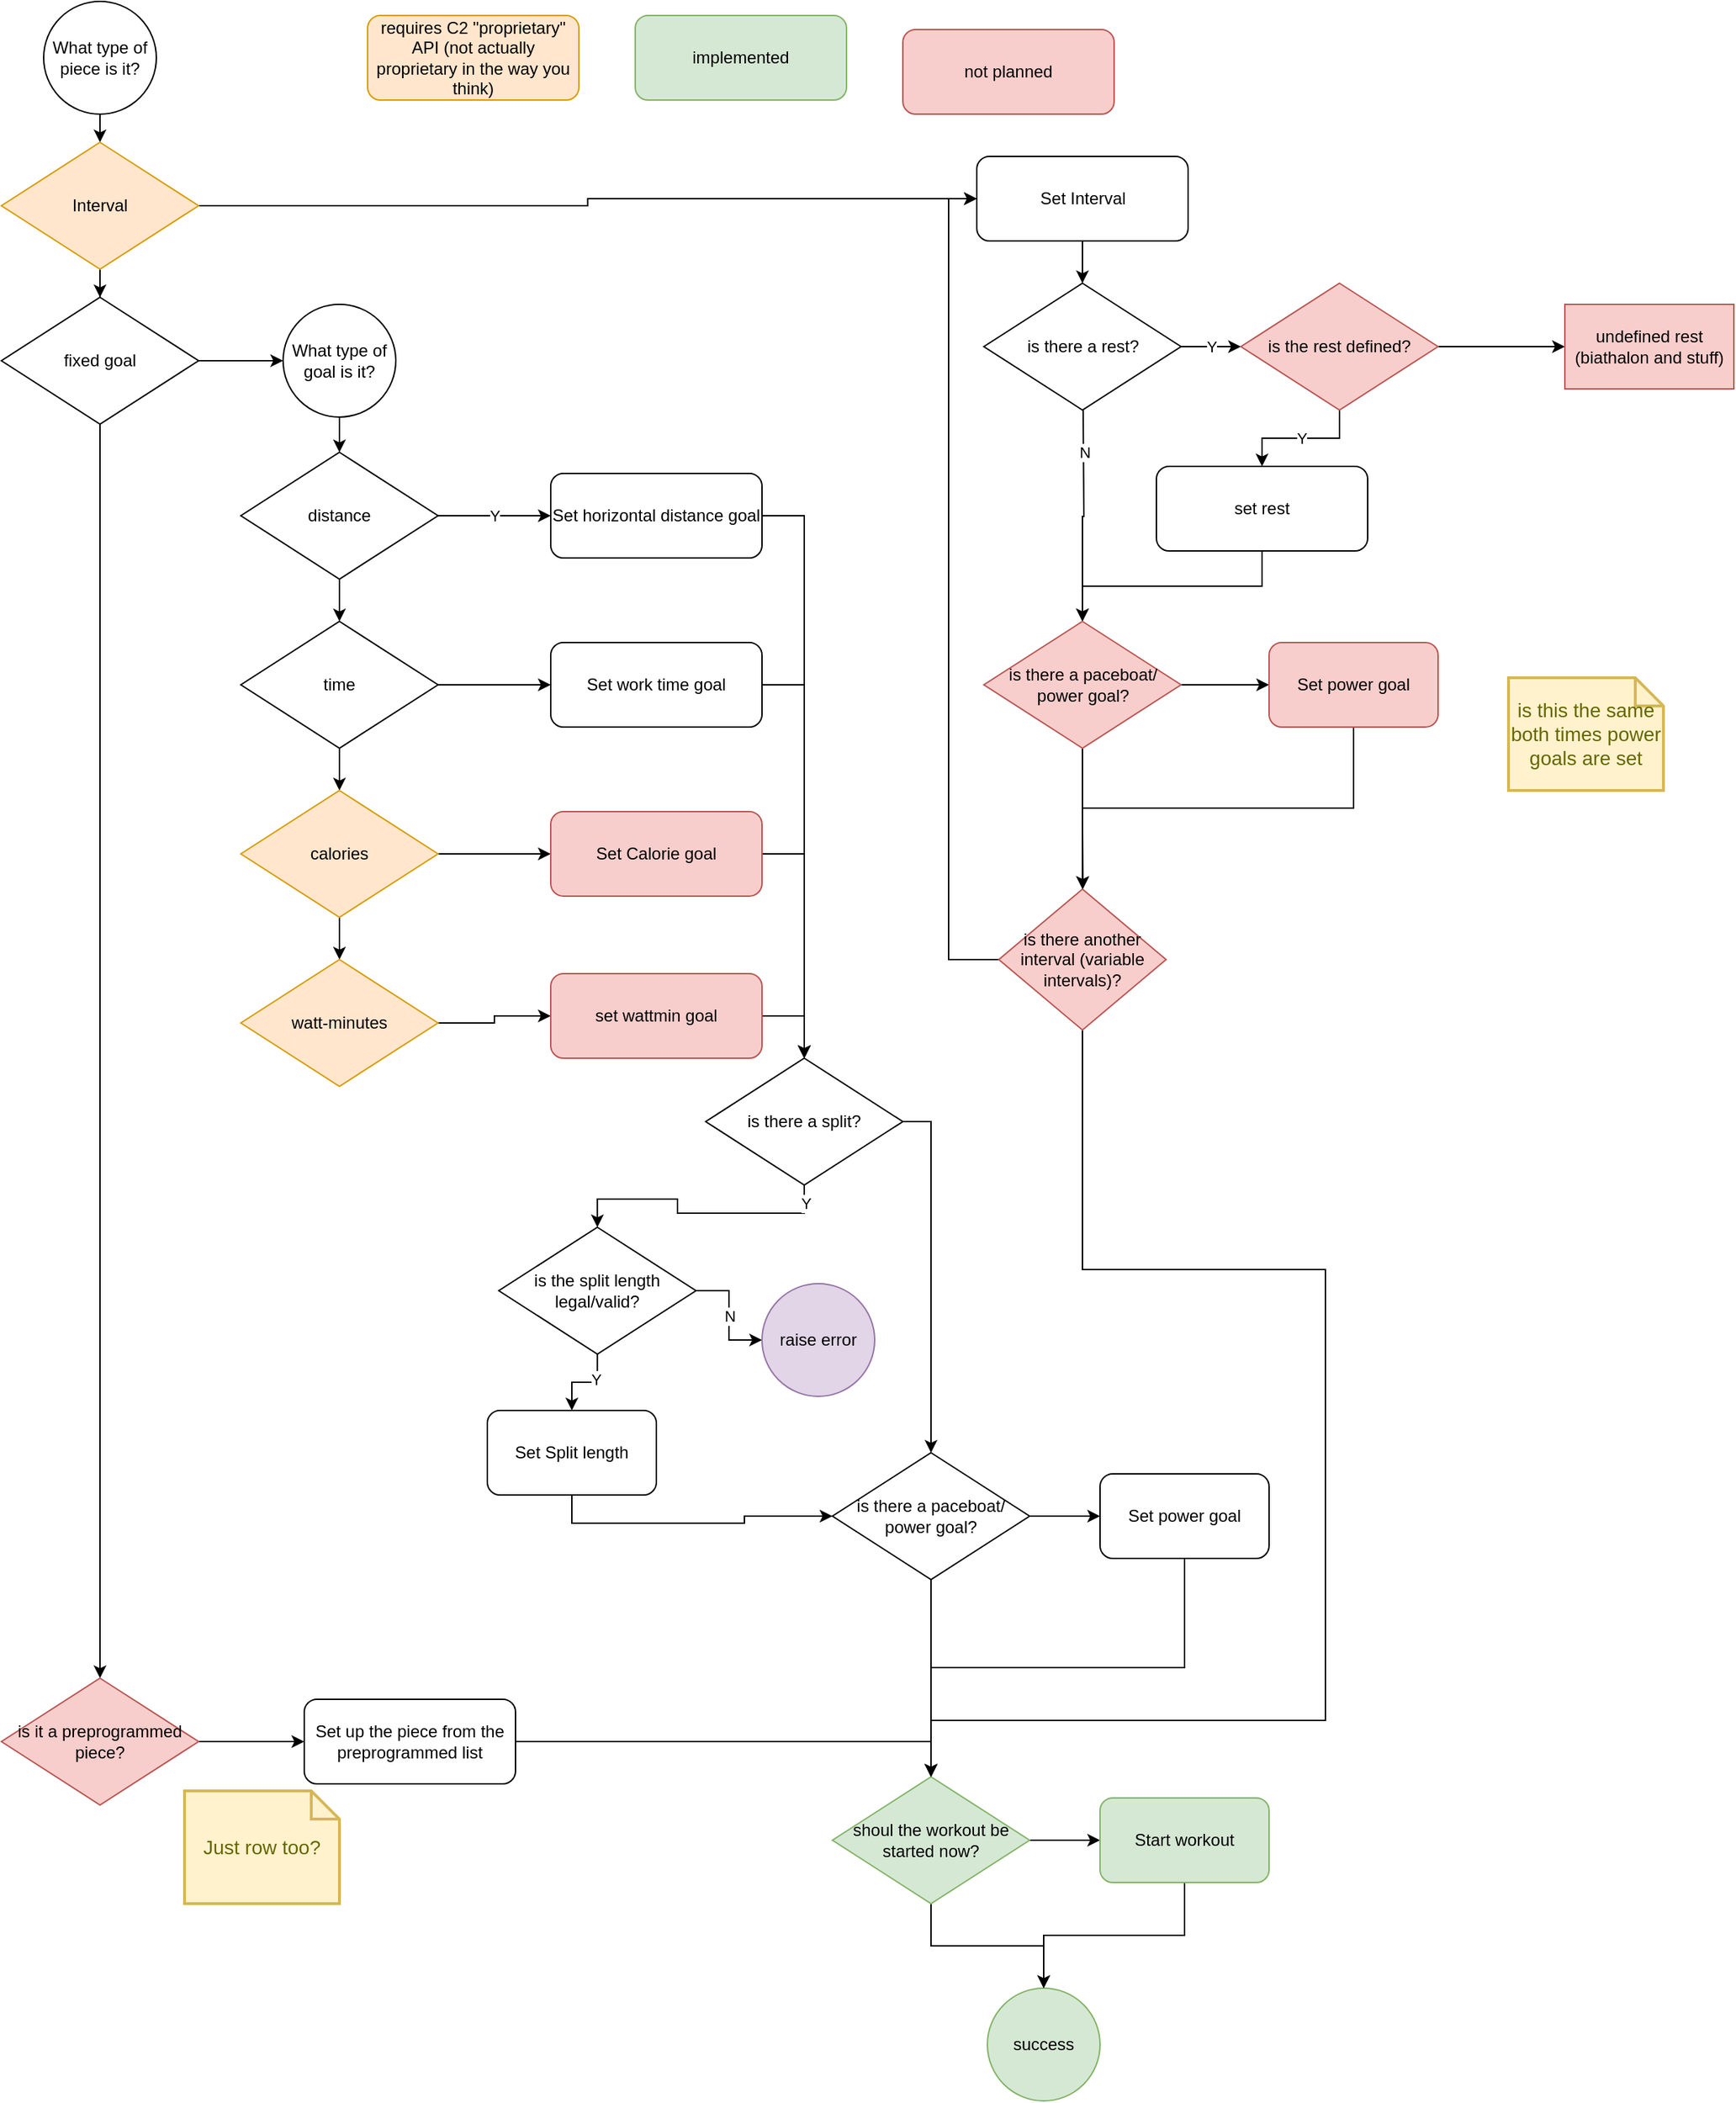 <mxfile compressed="false" version="15.4.0" type="device">
  <diagram id="YCDOuJI4Y9eSO88ZxPCR" name="Workout Setup">
    <mxGraphModel dx="1574" dy="1216" grid="1" gridSize="10" guides="1" tooltips="1" connect="1" arrows="1" fold="1" page="1" pageScale="1" pageWidth="850" pageHeight="1100" math="0" shadow="0">
      <root>
        <mxCell id="cu3RjYfwIwkxcJE8TeZc-0" />
        <mxCell id="cu3RjYfwIwkxcJE8TeZc-1" parent="cu3RjYfwIwkxcJE8TeZc-0" />
        <mxCell id="cu3RjYfwIwkxcJE8TeZc-12" value="" style="edgeStyle=orthogonalEdgeStyle;rounded=0;orthogonalLoop=1;jettySize=auto;html=1;exitX=1;exitY=0.5;exitDx=0;exitDy=0;entryX=0.5;entryY=0;entryDx=0;entryDy=0;" parent="cu3RjYfwIwkxcJE8TeZc-1" source="cu3RjYfwIwkxcJE8TeZc-3" target="cu3RjYfwIwkxcJE8TeZc-45" edge="1">
          <mxGeometry relative="1" as="geometry">
            <mxPoint x="640" y="510" as="targetPoint" />
          </mxGeometry>
        </mxCell>
        <mxCell id="cu3RjYfwIwkxcJE8TeZc-3" value="Set horizontal distance goal" style="rounded=1;whiteSpace=wrap;html=1;" parent="cu3RjYfwIwkxcJE8TeZc-1" vertex="1">
          <mxGeometry x="450" y="365" width="150" height="60" as="geometry" />
        </mxCell>
        <mxCell id="cu3RjYfwIwkxcJE8TeZc-8" value="Y" style="edgeStyle=orthogonalEdgeStyle;rounded=0;orthogonalLoop=1;jettySize=auto;html=1;exitX=1;exitY=0.5;exitDx=0;exitDy=0;entryX=0;entryY=0.5;entryDx=0;entryDy=0;" parent="cu3RjYfwIwkxcJE8TeZc-1" source="cu3RjYfwIwkxcJE8TeZc-6" target="cu3RjYfwIwkxcJE8TeZc-3" edge="1">
          <mxGeometry relative="1" as="geometry" />
        </mxCell>
        <mxCell id="cu3RjYfwIwkxcJE8TeZc-10" value="" style="edgeStyle=orthogonalEdgeStyle;rounded=0;orthogonalLoop=1;jettySize=auto;html=1;" parent="cu3RjYfwIwkxcJE8TeZc-1" source="cu3RjYfwIwkxcJE8TeZc-6" target="cu3RjYfwIwkxcJE8TeZc-9" edge="1">
          <mxGeometry relative="1" as="geometry" />
        </mxCell>
        <mxCell id="cu3RjYfwIwkxcJE8TeZc-6" value="distance" style="rhombus;whiteSpace=wrap;html=1;" parent="cu3RjYfwIwkxcJE8TeZc-1" vertex="1">
          <mxGeometry x="230" y="350" width="140" height="90" as="geometry" />
        </mxCell>
        <mxCell id="cu3RjYfwIwkxcJE8TeZc-20" style="edgeStyle=orthogonalEdgeStyle;rounded=0;orthogonalLoop=1;jettySize=auto;html=1;exitX=1;exitY=0.5;exitDx=0;exitDy=0;entryX=0.5;entryY=0;entryDx=0;entryDy=0;" parent="cu3RjYfwIwkxcJE8TeZc-1" source="cu3RjYfwIwkxcJE8TeZc-13" target="cu3RjYfwIwkxcJE8TeZc-45" edge="1">
          <mxGeometry relative="1" as="geometry">
            <mxPoint x="640" y="570" as="targetPoint" />
          </mxGeometry>
        </mxCell>
        <mxCell id="cu3RjYfwIwkxcJE8TeZc-13" value="Set work time goal" style="rounded=1;whiteSpace=wrap;html=1;" parent="cu3RjYfwIwkxcJE8TeZc-1" vertex="1">
          <mxGeometry x="450" y="485" width="150" height="60" as="geometry" />
        </mxCell>
        <mxCell id="cu3RjYfwIwkxcJE8TeZc-14" style="edgeStyle=orthogonalEdgeStyle;rounded=0;orthogonalLoop=1;jettySize=auto;html=1;exitX=1;exitY=0.5;exitDx=0;exitDy=0;entryX=0;entryY=0.5;entryDx=0;entryDy=0;" parent="cu3RjYfwIwkxcJE8TeZc-1" source="cu3RjYfwIwkxcJE8TeZc-9" target="cu3RjYfwIwkxcJE8TeZc-13" edge="1">
          <mxGeometry relative="1" as="geometry" />
        </mxCell>
        <mxCell id="cu3RjYfwIwkxcJE8TeZc-78" style="edgeStyle=orthogonalEdgeStyle;rounded=0;orthogonalLoop=1;jettySize=auto;html=1;exitX=0.5;exitY=1;exitDx=0;exitDy=0;" parent="cu3RjYfwIwkxcJE8TeZc-1" source="cu3RjYfwIwkxcJE8TeZc-9" target="cu3RjYfwIwkxcJE8TeZc-58" edge="1">
          <mxGeometry relative="1" as="geometry" />
        </mxCell>
        <mxCell id="cu3RjYfwIwkxcJE8TeZc-9" value="time" style="rhombus;whiteSpace=wrap;html=1;" parent="cu3RjYfwIwkxcJE8TeZc-1" vertex="1">
          <mxGeometry x="230" y="470" width="140" height="90" as="geometry" />
        </mxCell>
        <mxCell id="cu3RjYfwIwkxcJE8TeZc-103" value="Y" style="edgeStyle=orthogonalEdgeStyle;rounded=0;orthogonalLoop=1;jettySize=auto;html=1;exitX=1;exitY=0.5;exitDx=0;exitDy=0;" parent="cu3RjYfwIwkxcJE8TeZc-1" source="cu3RjYfwIwkxcJE8TeZc-29" target="Cdok3X67oY4GE3mbUe2_-1" edge="1">
          <mxGeometry relative="1" as="geometry" />
        </mxCell>
        <mxCell id="cu3RjYfwIwkxcJE8TeZc-113" style="edgeStyle=orthogonalEdgeStyle;rounded=0;orthogonalLoop=1;jettySize=auto;html=1;entryX=0.5;entryY=0;entryDx=0;entryDy=0;" parent="cu3RjYfwIwkxcJE8TeZc-1" target="cu3RjYfwIwkxcJE8TeZc-110" edge="1">
          <mxGeometry relative="1" as="geometry">
            <mxPoint x="828" y="320" as="sourcePoint" />
          </mxGeometry>
        </mxCell>
        <mxCell id="cu3RjYfwIwkxcJE8TeZc-114" value="N" style="edgeLabel;html=1;align=center;verticalAlign=middle;resizable=0;points=[];" parent="cu3RjYfwIwkxcJE8TeZc-113" vertex="1" connectable="0">
          <mxGeometry x="-0.607" y="1" relative="1" as="geometry">
            <mxPoint as="offset" />
          </mxGeometry>
        </mxCell>
        <mxCell id="cu3RjYfwIwkxcJE8TeZc-29" value="is there a rest?" style="rhombus;whiteSpace=wrap;html=1;" parent="cu3RjYfwIwkxcJE8TeZc-1" vertex="1">
          <mxGeometry x="757.5" y="230" width="140" height="90" as="geometry" />
        </mxCell>
        <mxCell id="cu3RjYfwIwkxcJE8TeZc-105" style="edgeStyle=orthogonalEdgeStyle;rounded=0;orthogonalLoop=1;jettySize=auto;html=1;exitX=0.5;exitY=1;exitDx=0;exitDy=0;entryX=0.5;entryY=0;entryDx=0;entryDy=0;" parent="cu3RjYfwIwkxcJE8TeZc-1" source="cu3RjYfwIwkxcJE8TeZc-30" target="cu3RjYfwIwkxcJE8TeZc-110" edge="1">
          <mxGeometry relative="1" as="geometry" />
        </mxCell>
        <mxCell id="cu3RjYfwIwkxcJE8TeZc-30" value="set rest" style="rounded=1;whiteSpace=wrap;html=1;" parent="cu3RjYfwIwkxcJE8TeZc-1" vertex="1">
          <mxGeometry x="880" y="360" width="150" height="60" as="geometry" />
        </mxCell>
        <mxCell id="cu3RjYfwIwkxcJE8TeZc-42" style="edgeStyle=orthogonalEdgeStyle;rounded=0;orthogonalLoop=1;jettySize=auto;html=1;exitX=0.5;exitY=1;exitDx=0;exitDy=0;entryX=0.5;entryY=0;entryDx=0;entryDy=0;" parent="cu3RjYfwIwkxcJE8TeZc-1" source="cu3RjYfwIwkxcJE8TeZc-40" target="cu3RjYfwIwkxcJE8TeZc-41" edge="1">
          <mxGeometry relative="1" as="geometry" />
        </mxCell>
        <mxCell id="cu3RjYfwIwkxcJE8TeZc-40" value="&lt;span&gt;What type of piece is it?&lt;/span&gt;" style="ellipse;whiteSpace=wrap;html=1;aspect=fixed;fillColor=default;align=center;" parent="cu3RjYfwIwkxcJE8TeZc-1" vertex="1">
          <mxGeometry x="90" y="30" width="80" height="80" as="geometry" />
        </mxCell>
        <mxCell id="cu3RjYfwIwkxcJE8TeZc-44" value="" style="edgeStyle=orthogonalEdgeStyle;rounded=0;orthogonalLoop=1;jettySize=auto;html=1;" parent="cu3RjYfwIwkxcJE8TeZc-1" source="cu3RjYfwIwkxcJE8TeZc-41" target="cu3RjYfwIwkxcJE8TeZc-43" edge="1">
          <mxGeometry relative="1" as="geometry" />
        </mxCell>
        <mxCell id="cu3RjYfwIwkxcJE8TeZc-106" style="edgeStyle=orthogonalEdgeStyle;rounded=0;orthogonalLoop=1;jettySize=auto;html=1;exitX=1;exitY=0.5;exitDx=0;exitDy=0;entryX=0;entryY=0.5;entryDx=0;entryDy=0;" parent="cu3RjYfwIwkxcJE8TeZc-1" source="cu3RjYfwIwkxcJE8TeZc-41" target="cu3RjYfwIwkxcJE8TeZc-61" edge="1">
          <mxGeometry relative="1" as="geometry" />
        </mxCell>
        <mxCell id="cu3RjYfwIwkxcJE8TeZc-41" value="Interval" style="rhombus;whiteSpace=wrap;html=1;fillColor=#ffe6cc;strokeColor=#d79b00;" parent="cu3RjYfwIwkxcJE8TeZc-1" vertex="1">
          <mxGeometry x="60" y="130" width="140" height="90" as="geometry" />
        </mxCell>
        <mxCell id="cu3RjYfwIwkxcJE8TeZc-47" style="edgeStyle=orthogonalEdgeStyle;rounded=0;orthogonalLoop=1;jettySize=auto;html=1;exitX=0.5;exitY=1;exitDx=0;exitDy=0;entryX=0.5;entryY=0;entryDx=0;entryDy=0;" parent="cu3RjYfwIwkxcJE8TeZc-1" source="cu3RjYfwIwkxcJE8TeZc-43" target="cu3RjYfwIwkxcJE8TeZc-46" edge="1">
          <mxGeometry relative="1" as="geometry" />
        </mxCell>
        <mxCell id="cu3RjYfwIwkxcJE8TeZc-51" style="edgeStyle=orthogonalEdgeStyle;rounded=0;orthogonalLoop=1;jettySize=auto;html=1;exitX=1;exitY=0.5;exitDx=0;exitDy=0;entryX=0;entryY=0.5;entryDx=0;entryDy=0;" parent="cu3RjYfwIwkxcJE8TeZc-1" source="cu3RjYfwIwkxcJE8TeZc-43" target="cu3RjYfwIwkxcJE8TeZc-50" edge="1">
          <mxGeometry relative="1" as="geometry" />
        </mxCell>
        <mxCell id="cu3RjYfwIwkxcJE8TeZc-43" value="fixed goal" style="rhombus;whiteSpace=wrap;html=1;" parent="cu3RjYfwIwkxcJE8TeZc-1" vertex="1">
          <mxGeometry x="60" y="240" width="140" height="90" as="geometry" />
        </mxCell>
        <mxCell id="cu3RjYfwIwkxcJE8TeZc-89" style="edgeStyle=orthogonalEdgeStyle;rounded=0;orthogonalLoop=1;jettySize=auto;html=1;exitX=1;exitY=0.5;exitDx=0;exitDy=0;entryX=0.5;entryY=0;entryDx=0;entryDy=0;" parent="cu3RjYfwIwkxcJE8TeZc-1" source="cu3RjYfwIwkxcJE8TeZc-45" target="cu3RjYfwIwkxcJE8TeZc-62" edge="1">
          <mxGeometry relative="1" as="geometry" />
        </mxCell>
        <mxCell id="cu3RjYfwIwkxcJE8TeZc-90" style="edgeStyle=orthogonalEdgeStyle;rounded=0;orthogonalLoop=1;jettySize=auto;html=1;exitX=0.5;exitY=1;exitDx=0;exitDy=0;entryX=0.5;entryY=0;entryDx=0;entryDy=0;" parent="cu3RjYfwIwkxcJE8TeZc-1" source="cu3RjYfwIwkxcJE8TeZc-45" target="cu3RjYfwIwkxcJE8TeZc-87" edge="1">
          <mxGeometry relative="1" as="geometry" />
        </mxCell>
        <mxCell id="cu3RjYfwIwkxcJE8TeZc-108" value="Y" style="edgeLabel;html=1;align=center;verticalAlign=middle;resizable=0;points=[];" parent="cu3RjYfwIwkxcJE8TeZc-90" vertex="1" connectable="0">
          <mxGeometry x="-0.867" y="1" relative="1" as="geometry">
            <mxPoint as="offset" />
          </mxGeometry>
        </mxCell>
        <mxCell id="cu3RjYfwIwkxcJE8TeZc-45" value="is there a split?" style="rhombus;whiteSpace=wrap;html=1;" parent="cu3RjYfwIwkxcJE8TeZc-1" vertex="1">
          <mxGeometry x="560" y="780" width="140" height="90" as="geometry" />
        </mxCell>
        <mxCell id="cu3RjYfwIwkxcJE8TeZc-49" style="edgeStyle=orthogonalEdgeStyle;rounded=0;orthogonalLoop=1;jettySize=auto;html=1;exitX=1;exitY=0.5;exitDx=0;exitDy=0;entryX=0;entryY=0.5;entryDx=0;entryDy=0;" parent="cu3RjYfwIwkxcJE8TeZc-1" source="cu3RjYfwIwkxcJE8TeZc-46" target="cu3RjYfwIwkxcJE8TeZc-48" edge="1">
          <mxGeometry relative="1" as="geometry" />
        </mxCell>
        <mxCell id="cu3RjYfwIwkxcJE8TeZc-46" value="is it a preprogrammed piece?" style="rhombus;whiteSpace=wrap;html=1;fillColor=#f8cecc;strokeColor=#b85450;" parent="cu3RjYfwIwkxcJE8TeZc-1" vertex="1">
          <mxGeometry x="60" y="1220" width="140" height="90" as="geometry" />
        </mxCell>
        <mxCell id="cu3RjYfwIwkxcJE8TeZc-65" style="edgeStyle=orthogonalEdgeStyle;rounded=0;orthogonalLoop=1;jettySize=auto;html=1;exitX=1;exitY=0.5;exitDx=0;exitDy=0;entryX=0.5;entryY=0;entryDx=0;entryDy=0;" parent="cu3RjYfwIwkxcJE8TeZc-1" source="cu3RjYfwIwkxcJE8TeZc-48" target="cu3RjYfwIwkxcJE8TeZc-67" edge="1">
          <mxGeometry relative="1" as="geometry" />
        </mxCell>
        <mxCell id="cu3RjYfwIwkxcJE8TeZc-48" value="Set up the piece from the preprogrammed list" style="rounded=1;whiteSpace=wrap;html=1;" parent="cu3RjYfwIwkxcJE8TeZc-1" vertex="1">
          <mxGeometry x="275" y="1235" width="150" height="60" as="geometry" />
        </mxCell>
        <mxCell id="cu3RjYfwIwkxcJE8TeZc-57" style="edgeStyle=orthogonalEdgeStyle;rounded=0;orthogonalLoop=1;jettySize=auto;html=1;exitX=0.5;exitY=1;exitDx=0;exitDy=0;entryX=0.5;entryY=0;entryDx=0;entryDy=0;" parent="cu3RjYfwIwkxcJE8TeZc-1" source="cu3RjYfwIwkxcJE8TeZc-50" target="cu3RjYfwIwkxcJE8TeZc-6" edge="1">
          <mxGeometry relative="1" as="geometry" />
        </mxCell>
        <mxCell id="cu3RjYfwIwkxcJE8TeZc-50" value="&lt;span&gt;What type of goal is it?&lt;/span&gt;" style="ellipse;whiteSpace=wrap;html=1;aspect=fixed;fillColor=default;align=center;" parent="cu3RjYfwIwkxcJE8TeZc-1" vertex="1">
          <mxGeometry x="260" y="245" width="80" height="80" as="geometry" />
        </mxCell>
        <mxCell id="cu3RjYfwIwkxcJE8TeZc-79" style="edgeStyle=orthogonalEdgeStyle;rounded=0;orthogonalLoop=1;jettySize=auto;html=1;exitX=0.5;exitY=1;exitDx=0;exitDy=0;" parent="cu3RjYfwIwkxcJE8TeZc-1" source="cu3RjYfwIwkxcJE8TeZc-58" target="cu3RjYfwIwkxcJE8TeZc-77" edge="1">
          <mxGeometry relative="1" as="geometry" />
        </mxCell>
        <mxCell id="cu3RjYfwIwkxcJE8TeZc-81" style="edgeStyle=orthogonalEdgeStyle;rounded=0;orthogonalLoop=1;jettySize=auto;html=1;exitX=1;exitY=0.5;exitDx=0;exitDy=0;entryX=0;entryY=0.5;entryDx=0;entryDy=0;" parent="cu3RjYfwIwkxcJE8TeZc-1" source="cu3RjYfwIwkxcJE8TeZc-58" target="cu3RjYfwIwkxcJE8TeZc-80" edge="1">
          <mxGeometry relative="1" as="geometry" />
        </mxCell>
        <mxCell id="cu3RjYfwIwkxcJE8TeZc-58" value="calories" style="rhombus;whiteSpace=wrap;html=1;fillColor=#ffe6cc;strokeColor=#d79b00;" parent="cu3RjYfwIwkxcJE8TeZc-1" vertex="1">
          <mxGeometry x="230" y="590" width="140" height="90" as="geometry" />
        </mxCell>
        <mxCell id="cu3RjYfwIwkxcJE8TeZc-60" value="requires C2 &quot;proprietary&quot; API (not actually proprietary in the way you think)" style="rounded=1;whiteSpace=wrap;html=1;fillColor=#ffe6cc;strokeColor=#d79b00;" parent="cu3RjYfwIwkxcJE8TeZc-1" vertex="1">
          <mxGeometry x="320" y="40" width="150" height="60" as="geometry" />
        </mxCell>
        <mxCell id="cu3RjYfwIwkxcJE8TeZc-102" style="edgeStyle=orthogonalEdgeStyle;rounded=0;orthogonalLoop=1;jettySize=auto;html=1;exitX=0.5;exitY=1;exitDx=0;exitDy=0;entryX=0.5;entryY=0;entryDx=0;entryDy=0;" parent="cu3RjYfwIwkxcJE8TeZc-1" source="cu3RjYfwIwkxcJE8TeZc-61" target="cu3RjYfwIwkxcJE8TeZc-29" edge="1">
          <mxGeometry relative="1" as="geometry" />
        </mxCell>
        <mxCell id="cu3RjYfwIwkxcJE8TeZc-61" value="Set Interval" style="rounded=1;whiteSpace=wrap;html=1;" parent="cu3RjYfwIwkxcJE8TeZc-1" vertex="1">
          <mxGeometry x="752.5" y="140" width="150" height="60" as="geometry" />
        </mxCell>
        <mxCell id="cu3RjYfwIwkxcJE8TeZc-74" style="edgeStyle=orthogonalEdgeStyle;rounded=0;orthogonalLoop=1;jettySize=auto;html=1;exitX=1;exitY=0.5;exitDx=0;exitDy=0;entryX=0;entryY=0.5;entryDx=0;entryDy=0;" parent="cu3RjYfwIwkxcJE8TeZc-1" source="cu3RjYfwIwkxcJE8TeZc-62" target="cu3RjYfwIwkxcJE8TeZc-73" edge="1">
          <mxGeometry relative="1" as="geometry" />
        </mxCell>
        <mxCell id="cu3RjYfwIwkxcJE8TeZc-76" style="edgeStyle=orthogonalEdgeStyle;rounded=0;orthogonalLoop=1;jettySize=auto;html=1;exitX=0.5;exitY=1;exitDx=0;exitDy=0;entryX=0.5;entryY=0;entryDx=0;entryDy=0;" parent="cu3RjYfwIwkxcJE8TeZc-1" source="cu3RjYfwIwkxcJE8TeZc-62" target="cu3RjYfwIwkxcJE8TeZc-67" edge="1">
          <mxGeometry relative="1" as="geometry">
            <mxPoint x="760" y="1270" as="targetPoint" />
          </mxGeometry>
        </mxCell>
        <mxCell id="cu3RjYfwIwkxcJE8TeZc-62" value="is there a paceboat/&lt;br&gt;power goal?" style="rhombus;whiteSpace=wrap;html=1;" parent="cu3RjYfwIwkxcJE8TeZc-1" vertex="1">
          <mxGeometry x="650" y="1060" width="140" height="90" as="geometry" />
        </mxCell>
        <mxCell id="cu3RjYfwIwkxcJE8TeZc-63" value="success" style="ellipse;whiteSpace=wrap;html=1;aspect=fixed;fillColor=#d5e8d4;align=center;strokeColor=#82b366;" parent="cu3RjYfwIwkxcJE8TeZc-1" vertex="1">
          <mxGeometry x="760" y="1440" width="80" height="80" as="geometry" />
        </mxCell>
        <mxCell id="cu3RjYfwIwkxcJE8TeZc-66" value="implemented" style="rounded=1;whiteSpace=wrap;html=1;fillColor=#d5e8d4;strokeColor=#82b366;" parent="cu3RjYfwIwkxcJE8TeZc-1" vertex="1">
          <mxGeometry x="510" y="40" width="150" height="60" as="geometry" />
        </mxCell>
        <mxCell id="cu3RjYfwIwkxcJE8TeZc-69" style="edgeStyle=orthogonalEdgeStyle;rounded=0;orthogonalLoop=1;jettySize=auto;html=1;exitX=1;exitY=0.5;exitDx=0;exitDy=0;entryX=0;entryY=0.5;entryDx=0;entryDy=0;" parent="cu3RjYfwIwkxcJE8TeZc-1" source="cu3RjYfwIwkxcJE8TeZc-67" target="cu3RjYfwIwkxcJE8TeZc-68" edge="1">
          <mxGeometry relative="1" as="geometry" />
        </mxCell>
        <mxCell id="cu3RjYfwIwkxcJE8TeZc-71" style="edgeStyle=orthogonalEdgeStyle;rounded=0;orthogonalLoop=1;jettySize=auto;html=1;exitX=0.5;exitY=1;exitDx=0;exitDy=0;entryX=0.5;entryY=0;entryDx=0;entryDy=0;" parent="cu3RjYfwIwkxcJE8TeZc-1" source="cu3RjYfwIwkxcJE8TeZc-67" target="cu3RjYfwIwkxcJE8TeZc-63" edge="1">
          <mxGeometry relative="1" as="geometry">
            <mxPoint x="700" y="1490" as="targetPoint" />
          </mxGeometry>
        </mxCell>
        <mxCell id="cu3RjYfwIwkxcJE8TeZc-67" value="shoul the workout be started now?" style="rhombus;whiteSpace=wrap;html=1;fillColor=#d5e8d4;strokeColor=#82b366;" parent="cu3RjYfwIwkxcJE8TeZc-1" vertex="1">
          <mxGeometry x="650" y="1290" width="140" height="90" as="geometry" />
        </mxCell>
        <mxCell id="cu3RjYfwIwkxcJE8TeZc-70" style="edgeStyle=orthogonalEdgeStyle;rounded=0;orthogonalLoop=1;jettySize=auto;html=1;exitX=0.5;exitY=1;exitDx=0;exitDy=0;entryX=0.5;entryY=0;entryDx=0;entryDy=0;" parent="cu3RjYfwIwkxcJE8TeZc-1" source="cu3RjYfwIwkxcJE8TeZc-68" target="cu3RjYfwIwkxcJE8TeZc-63" edge="1">
          <mxGeometry relative="1" as="geometry" />
        </mxCell>
        <mxCell id="cu3RjYfwIwkxcJE8TeZc-68" value="Start workout" style="whiteSpace=wrap;html=1;rounded=1;fillColor=#d5e8d4;strokeColor=#82b366;" parent="cu3RjYfwIwkxcJE8TeZc-1" vertex="1">
          <mxGeometry x="840" y="1305" width="120" height="60" as="geometry" />
        </mxCell>
        <mxCell id="cu3RjYfwIwkxcJE8TeZc-75" style="edgeStyle=orthogonalEdgeStyle;rounded=0;orthogonalLoop=1;jettySize=auto;html=1;exitX=0.5;exitY=1;exitDx=0;exitDy=0;entryX=0.5;entryY=0;entryDx=0;entryDy=0;" parent="cu3RjYfwIwkxcJE8TeZc-1" source="cu3RjYfwIwkxcJE8TeZc-73" target="cu3RjYfwIwkxcJE8TeZc-67" edge="1">
          <mxGeometry relative="1" as="geometry" />
        </mxCell>
        <mxCell id="cu3RjYfwIwkxcJE8TeZc-73" value="Set power goal" style="whiteSpace=wrap;html=1;rounded=1;" parent="cu3RjYfwIwkxcJE8TeZc-1" vertex="1">
          <mxGeometry x="840" y="1075" width="120" height="60" as="geometry" />
        </mxCell>
        <mxCell id="cu3RjYfwIwkxcJE8TeZc-83" style="edgeStyle=orthogonalEdgeStyle;rounded=0;orthogonalLoop=1;jettySize=auto;html=1;exitX=1;exitY=0.5;exitDx=0;exitDy=0;entryX=0;entryY=0.5;entryDx=0;entryDy=0;" parent="cu3RjYfwIwkxcJE8TeZc-1" source="cu3RjYfwIwkxcJE8TeZc-77" target="cu3RjYfwIwkxcJE8TeZc-82" edge="1">
          <mxGeometry relative="1" as="geometry" />
        </mxCell>
        <mxCell id="cu3RjYfwIwkxcJE8TeZc-77" value="watt-minutes" style="rhombus;whiteSpace=wrap;html=1;fillColor=#ffe6cc;strokeColor=#d79b00;" parent="cu3RjYfwIwkxcJE8TeZc-1" vertex="1">
          <mxGeometry x="230" y="710" width="140" height="90" as="geometry" />
        </mxCell>
        <mxCell id="cu3RjYfwIwkxcJE8TeZc-84" style="edgeStyle=orthogonalEdgeStyle;rounded=0;orthogonalLoop=1;jettySize=auto;html=1;exitX=1;exitY=0.5;exitDx=0;exitDy=0;entryX=0.5;entryY=0;entryDx=0;entryDy=0;" parent="cu3RjYfwIwkxcJE8TeZc-1" source="cu3RjYfwIwkxcJE8TeZc-80" target="cu3RjYfwIwkxcJE8TeZc-45" edge="1">
          <mxGeometry relative="1" as="geometry">
            <mxPoint x="640" y="890" as="targetPoint" />
          </mxGeometry>
        </mxCell>
        <mxCell id="cu3RjYfwIwkxcJE8TeZc-80" value="Set Calorie goal" style="rounded=1;whiteSpace=wrap;html=1;fillColor=#f8cecc;strokeColor=#b85450;" parent="cu3RjYfwIwkxcJE8TeZc-1" vertex="1">
          <mxGeometry x="450" y="605" width="150" height="60" as="geometry" />
        </mxCell>
        <mxCell id="cu3RjYfwIwkxcJE8TeZc-85" style="edgeStyle=orthogonalEdgeStyle;rounded=0;orthogonalLoop=1;jettySize=auto;html=1;exitX=1;exitY=0.5;exitDx=0;exitDy=0;entryX=0.5;entryY=0;entryDx=0;entryDy=0;" parent="cu3RjYfwIwkxcJE8TeZc-1" source="cu3RjYfwIwkxcJE8TeZc-82" target="cu3RjYfwIwkxcJE8TeZc-45" edge="1">
          <mxGeometry relative="1" as="geometry" />
        </mxCell>
        <mxCell id="cu3RjYfwIwkxcJE8TeZc-82" value="set wattmin goal" style="rounded=1;whiteSpace=wrap;html=1;fillColor=#f8cecc;strokeColor=#b85450;" parent="cu3RjYfwIwkxcJE8TeZc-1" vertex="1">
          <mxGeometry x="450" y="720" width="150" height="60" as="geometry" />
        </mxCell>
        <mxCell id="cu3RjYfwIwkxcJE8TeZc-96" style="edgeStyle=orthogonalEdgeStyle;rounded=0;orthogonalLoop=1;jettySize=auto;html=1;exitX=0.5;exitY=1;exitDx=0;exitDy=0;" parent="cu3RjYfwIwkxcJE8TeZc-1" source="cu3RjYfwIwkxcJE8TeZc-86" target="cu3RjYfwIwkxcJE8TeZc-62" edge="1">
          <mxGeometry relative="1" as="geometry" />
        </mxCell>
        <mxCell id="cu3RjYfwIwkxcJE8TeZc-86" value="Set Split length" style="whiteSpace=wrap;html=1;rounded=1;" parent="cu3RjYfwIwkxcJE8TeZc-1" vertex="1">
          <mxGeometry x="405" y="1030" width="120" height="60" as="geometry" />
        </mxCell>
        <mxCell id="cu3RjYfwIwkxcJE8TeZc-88" style="edgeStyle=orthogonalEdgeStyle;rounded=0;orthogonalLoop=1;jettySize=auto;html=1;exitX=0.5;exitY=1;exitDx=0;exitDy=0;" parent="cu3RjYfwIwkxcJE8TeZc-1" source="cu3RjYfwIwkxcJE8TeZc-87" target="cu3RjYfwIwkxcJE8TeZc-86" edge="1">
          <mxGeometry relative="1" as="geometry" />
        </mxCell>
        <mxCell id="cu3RjYfwIwkxcJE8TeZc-95" value="Y" style="edgeLabel;html=1;align=center;verticalAlign=middle;resizable=0;points=[];" parent="cu3RjYfwIwkxcJE8TeZc-88" vertex="1" connectable="0">
          <mxGeometry x="-0.393" y="-1" relative="1" as="geometry">
            <mxPoint as="offset" />
          </mxGeometry>
        </mxCell>
        <mxCell id="cu3RjYfwIwkxcJE8TeZc-92" value="N" style="edgeStyle=orthogonalEdgeStyle;rounded=0;orthogonalLoop=1;jettySize=auto;html=1;exitX=1;exitY=0.5;exitDx=0;exitDy=0;entryX=0;entryY=0.5;entryDx=0;entryDy=0;" parent="cu3RjYfwIwkxcJE8TeZc-1" source="cu3RjYfwIwkxcJE8TeZc-87" target="cu3RjYfwIwkxcJE8TeZc-93" edge="1">
          <mxGeometry relative="1" as="geometry">
            <mxPoint x="600" y="945" as="targetPoint" />
          </mxGeometry>
        </mxCell>
        <mxCell id="cu3RjYfwIwkxcJE8TeZc-87" value="is the split length legal/valid?" style="rhombus;whiteSpace=wrap;html=1;" parent="cu3RjYfwIwkxcJE8TeZc-1" vertex="1">
          <mxGeometry x="413.13" y="900" width="140" height="90" as="geometry" />
        </mxCell>
        <mxCell id="cu3RjYfwIwkxcJE8TeZc-93" value="raise error" style="ellipse;whiteSpace=wrap;html=1;aspect=fixed;align=center;fillColor=#e1d5e7;strokeColor=#9673a6;" parent="cu3RjYfwIwkxcJE8TeZc-1" vertex="1">
          <mxGeometry x="600" y="940" width="80" height="80" as="geometry" />
        </mxCell>
        <mxCell id="cu3RjYfwIwkxcJE8TeZc-99" style="edgeStyle=orthogonalEdgeStyle;rounded=0;orthogonalLoop=1;jettySize=auto;html=1;exitX=0;exitY=0.5;exitDx=0;exitDy=0;entryX=0;entryY=0.5;entryDx=0;entryDy=0;" parent="cu3RjYfwIwkxcJE8TeZc-1" source="cu3RjYfwIwkxcJE8TeZc-97" target="cu3RjYfwIwkxcJE8TeZc-61" edge="1">
          <mxGeometry relative="1" as="geometry" />
        </mxCell>
        <mxCell id="cu3RjYfwIwkxcJE8TeZc-107" style="edgeStyle=orthogonalEdgeStyle;rounded=0;orthogonalLoop=1;jettySize=auto;html=1;exitX=0.5;exitY=1;exitDx=0;exitDy=0;entryX=0.5;entryY=0;entryDx=0;entryDy=0;" parent="cu3RjYfwIwkxcJE8TeZc-1" source="cu3RjYfwIwkxcJE8TeZc-97" target="cu3RjYfwIwkxcJE8TeZc-67" edge="1">
          <mxGeometry relative="1" as="geometry">
            <mxPoint x="827.586" y="650" as="targetPoint" />
            <Array as="points">
              <mxPoint x="828" y="930" />
              <mxPoint x="1000" y="930" />
              <mxPoint x="1000" y="1250" />
              <mxPoint x="720" y="1250" />
            </Array>
          </mxGeometry>
        </mxCell>
        <mxCell id="cu3RjYfwIwkxcJE8TeZc-97" value="is there another interval (variable intervals)?" style="rhombus;whiteSpace=wrap;html=1;fillColor=#f8cecc;strokeColor=#b85450;" parent="cu3RjYfwIwkxcJE8TeZc-1" vertex="1">
          <mxGeometry x="768.13" y="660" width="118.75" height="100" as="geometry" />
        </mxCell>
        <mxCell id="cu3RjYfwIwkxcJE8TeZc-115" style="edgeStyle=orthogonalEdgeStyle;rounded=0;orthogonalLoop=1;jettySize=auto;html=1;exitX=1;exitY=0.5;exitDx=0;exitDy=0;entryX=0;entryY=0.5;entryDx=0;entryDy=0;" parent="cu3RjYfwIwkxcJE8TeZc-1" source="cu3RjYfwIwkxcJE8TeZc-110" target="cu3RjYfwIwkxcJE8TeZc-111" edge="1">
          <mxGeometry relative="1" as="geometry" />
        </mxCell>
        <mxCell id="cu3RjYfwIwkxcJE8TeZc-117" style="edgeStyle=orthogonalEdgeStyle;rounded=0;orthogonalLoop=1;jettySize=auto;html=1;exitX=0.5;exitY=1;exitDx=0;exitDy=0;" parent="cu3RjYfwIwkxcJE8TeZc-1" source="cu3RjYfwIwkxcJE8TeZc-110" edge="1">
          <mxGeometry relative="1" as="geometry">
            <mxPoint x="827.833" y="660" as="targetPoint" />
          </mxGeometry>
        </mxCell>
        <mxCell id="cu3RjYfwIwkxcJE8TeZc-110" value="is there a paceboat/&lt;br&gt;power goal?" style="rhombus;whiteSpace=wrap;html=1;fillColor=#f8cecc;strokeColor=#b85450;" parent="cu3RjYfwIwkxcJE8TeZc-1" vertex="1">
          <mxGeometry x="757.5" y="470" width="140" height="90" as="geometry" />
        </mxCell>
        <mxCell id="cu3RjYfwIwkxcJE8TeZc-116" style="edgeStyle=orthogonalEdgeStyle;rounded=0;orthogonalLoop=1;jettySize=auto;html=1;exitX=0.5;exitY=1;exitDx=0;exitDy=0;entryX=0.5;entryY=0;entryDx=0;entryDy=0;" parent="cu3RjYfwIwkxcJE8TeZc-1" source="cu3RjYfwIwkxcJE8TeZc-111" target="cu3RjYfwIwkxcJE8TeZc-97" edge="1">
          <mxGeometry relative="1" as="geometry" />
        </mxCell>
        <mxCell id="cu3RjYfwIwkxcJE8TeZc-111" value="Set power goal" style="whiteSpace=wrap;html=1;rounded=1;fillColor=#f8cecc;strokeColor=#b85450;" parent="cu3RjYfwIwkxcJE8TeZc-1" vertex="1">
          <mxGeometry x="960" y="485" width="120" height="60" as="geometry" />
        </mxCell>
        <mxCell id="cu3RjYfwIwkxcJE8TeZc-118" value="Just row too?" style="shape=note;strokeWidth=2;fontSize=14;size=20;whiteSpace=wrap;html=1;fillColor=#fff2cc;strokeColor=#d6b656;fontColor=#666600;align=center;" parent="cu3RjYfwIwkxcJE8TeZc-1" vertex="1">
          <mxGeometry x="190" y="1300" width="110.0" height="80" as="geometry" />
        </mxCell>
        <mxCell id="Cdok3X67oY4GE3mbUe2_-2" value="Y" style="edgeStyle=orthogonalEdgeStyle;rounded=0;orthogonalLoop=1;jettySize=auto;html=1;exitX=0.5;exitY=1;exitDx=0;exitDy=0;entryX=0.5;entryY=0;entryDx=0;entryDy=0;" edge="1" parent="cu3RjYfwIwkxcJE8TeZc-1" source="Cdok3X67oY4GE3mbUe2_-1" target="cu3RjYfwIwkxcJE8TeZc-30">
          <mxGeometry relative="1" as="geometry" />
        </mxCell>
        <mxCell id="Cdok3X67oY4GE3mbUe2_-5" value="" style="edgeStyle=orthogonalEdgeStyle;rounded=0;orthogonalLoop=1;jettySize=auto;html=1;" edge="1" parent="cu3RjYfwIwkxcJE8TeZc-1" source="Cdok3X67oY4GE3mbUe2_-1" target="Cdok3X67oY4GE3mbUe2_-4">
          <mxGeometry relative="1" as="geometry" />
        </mxCell>
        <mxCell id="Cdok3X67oY4GE3mbUe2_-1" value="is the rest defined?" style="rhombus;whiteSpace=wrap;html=1;fillColor=#f8cecc;strokeColor=#b85450;" vertex="1" parent="cu3RjYfwIwkxcJE8TeZc-1">
          <mxGeometry x="940" y="230" width="140" height="90" as="geometry" />
        </mxCell>
        <mxCell id="Cdok3X67oY4GE3mbUe2_-4" value="undefined rest (biathalon and stuff)" style="whiteSpace=wrap;html=1;fillColor=#f8cecc;strokeColor=#b85450;" vertex="1" parent="cu3RjYfwIwkxcJE8TeZc-1">
          <mxGeometry x="1170" y="245" width="120" height="60" as="geometry" />
        </mxCell>
        <mxCell id="Cdok3X67oY4GE3mbUe2_-6" value="not planned" style="rounded=1;whiteSpace=wrap;html=1;fillColor=#f8cecc;strokeColor=#b85450;" vertex="1" parent="cu3RjYfwIwkxcJE8TeZc-1">
          <mxGeometry x="700" y="50" width="150" height="60" as="geometry" />
        </mxCell>
        <mxCell id="Cdok3X67oY4GE3mbUe2_-8" value="is this the same both times power goals are set" style="shape=note;strokeWidth=2;fontSize=14;size=20;whiteSpace=wrap;html=1;fillColor=#fff2cc;strokeColor=#d6b656;fontColor=#666600;" vertex="1" parent="cu3RjYfwIwkxcJE8TeZc-1">
          <mxGeometry x="1130" y="510" width="110.0" height="80" as="geometry" />
        </mxCell>
      </root>
    </mxGraphModel>
  </diagram>
</mxfile>
